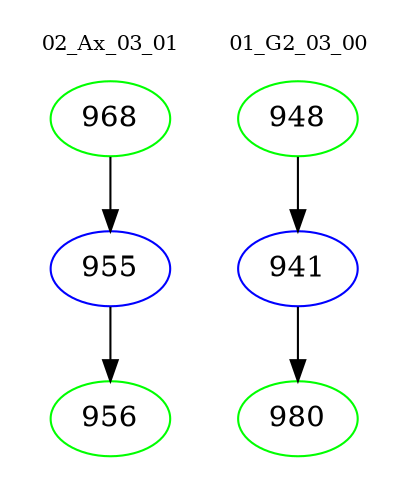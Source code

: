digraph{
subgraph cluster_0 {
color = white
label = "02_Ax_03_01";
fontsize=10;
T0_968 [label="968", color="green"]
T0_968 -> T0_955 [color="black"]
T0_955 [label="955", color="blue"]
T0_955 -> T0_956 [color="black"]
T0_956 [label="956", color="green"]
}
subgraph cluster_1 {
color = white
label = "01_G2_03_00";
fontsize=10;
T1_948 [label="948", color="green"]
T1_948 -> T1_941 [color="black"]
T1_941 [label="941", color="blue"]
T1_941 -> T1_980 [color="black"]
T1_980 [label="980", color="green"]
}
}
